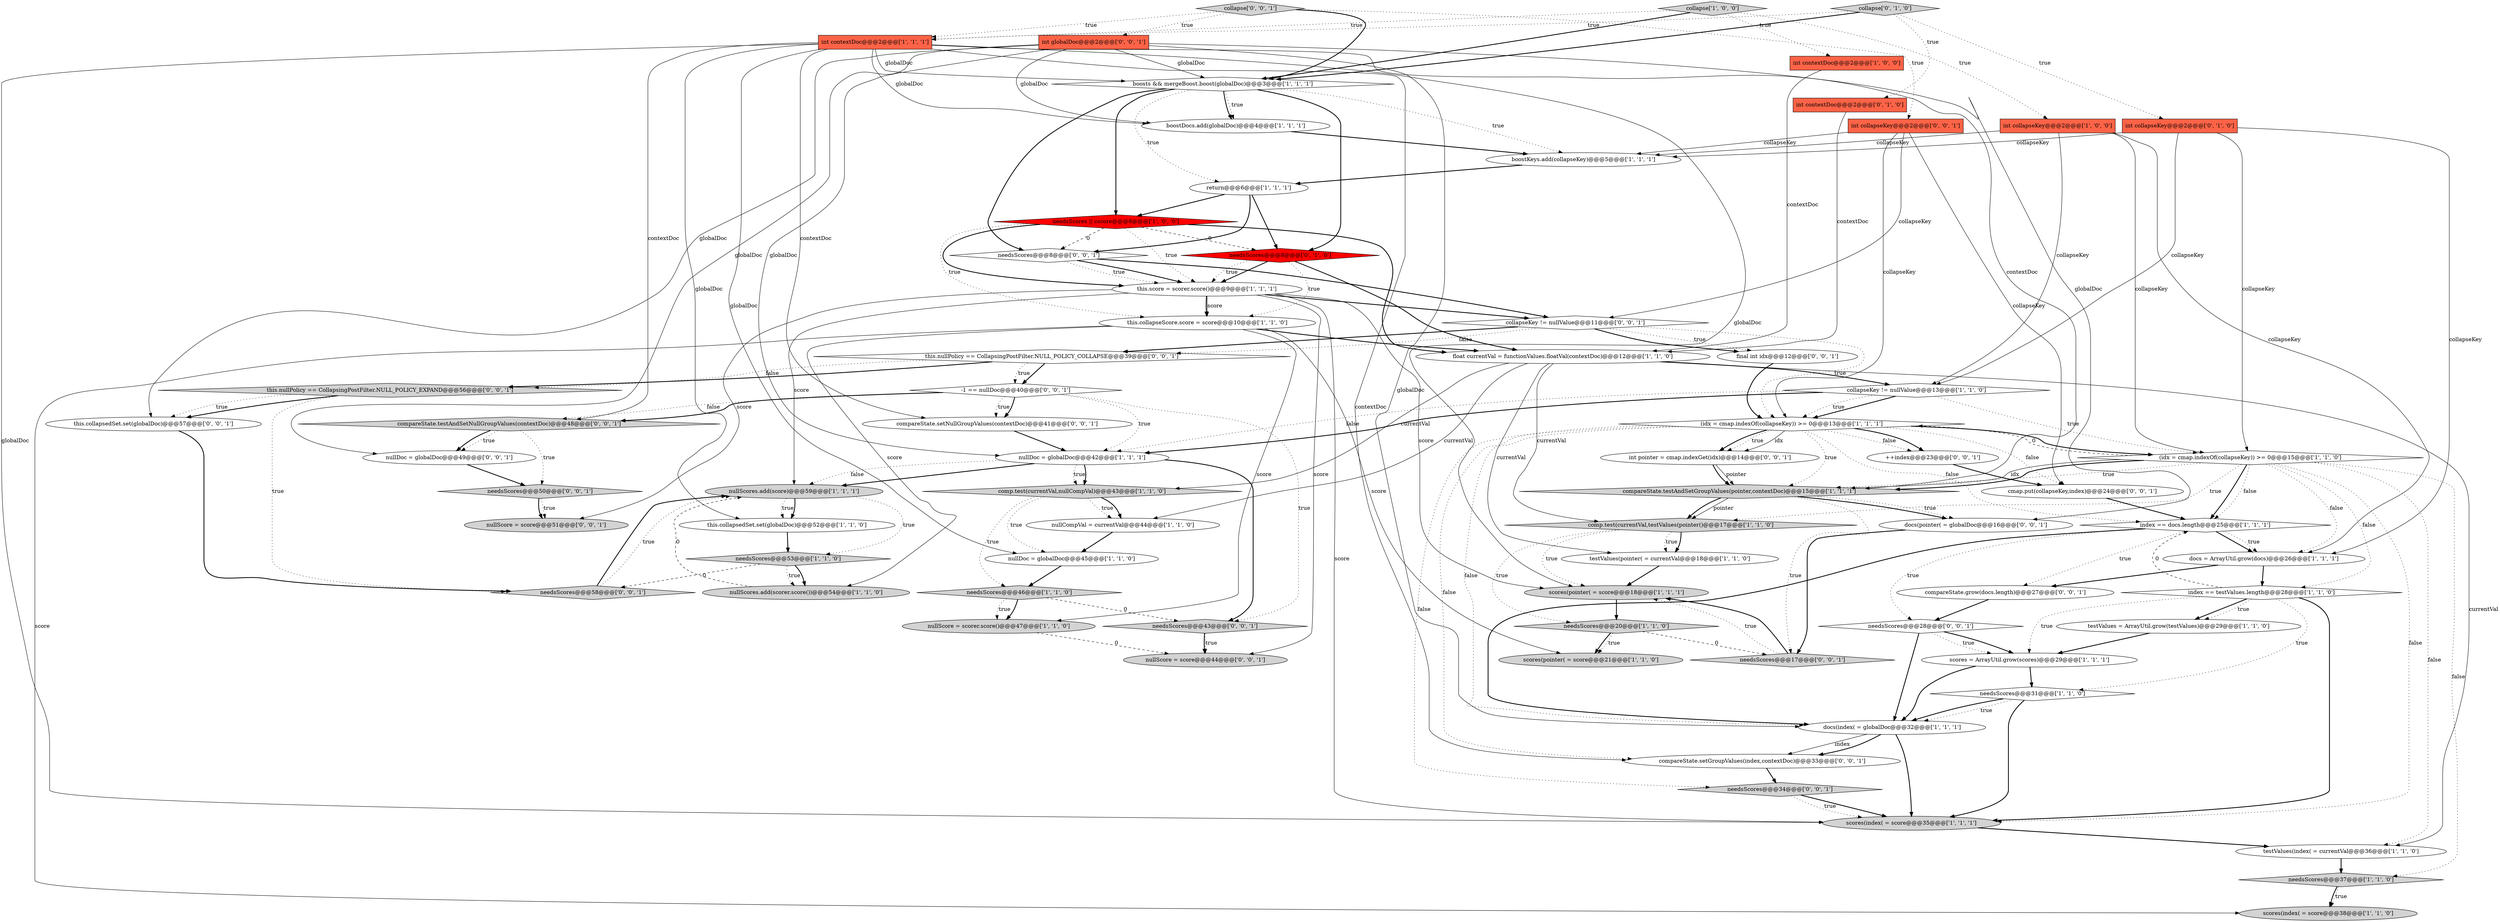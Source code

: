 digraph {
22 [style = filled, label = "comp.test(currentVal,testValues(pointer()@@@17@@@['1', '1', '0']", fillcolor = lightgray, shape = diamond image = "AAA0AAABBB1BBB"];
31 [style = filled, label = "docs = ArrayUtil.grow(docs)@@@26@@@['1', '1', '1']", fillcolor = white, shape = ellipse image = "AAA0AAABBB1BBB"];
57 [style = filled, label = "int collapseKey@@@2@@@['0', '0', '1']", fillcolor = tomato, shape = box image = "AAA0AAABBB3BBB"];
24 [style = filled, label = "scores(index( = score@@@38@@@['1', '1', '0']", fillcolor = lightgray, shape = ellipse image = "AAA0AAABBB1BBB"];
68 [style = filled, label = "needsScores@@@43@@@['0', '0', '1']", fillcolor = lightgray, shape = diamond image = "AAA0AAABBB3BBB"];
11 [style = filled, label = "compareState.testAndSetGroupValues(pointer,contextDoc)@@@15@@@['1', '1', '1']", fillcolor = lightgray, shape = diamond image = "AAA0AAABBB1BBB"];
42 [style = filled, label = "collapse['0', '1', '0']", fillcolor = lightgray, shape = diamond image = "AAA0AAABBB2BBB"];
10 [style = filled, label = "scores(pointer( = score@@@21@@@['1', '1', '0']", fillcolor = lightgray, shape = ellipse image = "AAA0AAABBB1BBB"];
54 [style = filled, label = "compareState.setNullGroupValues(contextDoc)@@@41@@@['0', '0', '1']", fillcolor = white, shape = ellipse image = "AAA0AAABBB3BBB"];
7 [style = filled, label = "this.collapseScore.score = score@@@10@@@['1', '1', '0']", fillcolor = white, shape = ellipse image = "AAA0AAABBB1BBB"];
65 [style = filled, label = "compareState.setGroupValues(index,contextDoc)@@@33@@@['0', '0', '1']", fillcolor = white, shape = ellipse image = "AAA0AAABBB3BBB"];
1 [style = filled, label = "comp.test(currentVal,nullCompVal)@@@43@@@['1', '1', '0']", fillcolor = lightgray, shape = diamond image = "AAA0AAABBB1BBB"];
59 [style = filled, label = "nullScore = score@@@44@@@['0', '0', '1']", fillcolor = lightgray, shape = ellipse image = "AAA0AAABBB3BBB"];
9 [style = filled, label = "testValues = ArrayUtil.grow(testValues)@@@29@@@['1', '1', '0']", fillcolor = white, shape = ellipse image = "AAA0AAABBB1BBB"];
27 [style = filled, label = "index == testValues.length@@@28@@@['1', '1', '0']", fillcolor = white, shape = diamond image = "AAA0AAABBB1BBB"];
44 [style = filled, label = "int contextDoc@@@2@@@['0', '1', '0']", fillcolor = tomato, shape = box image = "AAA0AAABBB2BBB"];
63 [style = filled, label = "this.nullPolicy == CollapsingPostFilter.NULL_POLICY_COLLAPSE@@@39@@@['0', '0', '1']", fillcolor = white, shape = diamond image = "AAA0AAABBB3BBB"];
39 [style = filled, label = "nullDoc = globalDoc@@@45@@@['1', '1', '0']", fillcolor = white, shape = ellipse image = "AAA0AAABBB1BBB"];
41 [style = filled, label = "needsScores@@@37@@@['1', '1', '0']", fillcolor = lightgray, shape = diamond image = "AAA0AAABBB1BBB"];
61 [style = filled, label = "this.collapsedSet.set(globalDoc)@@@57@@@['0', '0', '1']", fillcolor = white, shape = ellipse image = "AAA0AAABBB3BBB"];
33 [style = filled, label = "boostKeys.add(collapseKey)@@@5@@@['1', '1', '1']", fillcolor = white, shape = ellipse image = "AAA0AAABBB1BBB"];
60 [style = filled, label = "this.nullPolicy == CollapsingPostFilter.NULL_POLICY_EXPAND@@@56@@@['0', '0', '1']", fillcolor = lightgray, shape = diamond image = "AAA0AAABBB3BBB"];
0 [style = filled, label = "int contextDoc@@@2@@@['1', '0', '0']", fillcolor = tomato, shape = box image = "AAA0AAABBB1BBB"];
14 [style = filled, label = "int collapseKey@@@2@@@['1', '0', '0']", fillcolor = tomato, shape = box image = "AAA0AAABBB1BBB"];
55 [style = filled, label = "nullScore = score@@@51@@@['0', '0', '1']", fillcolor = lightgray, shape = ellipse image = "AAA0AAABBB3BBB"];
51 [style = filled, label = "-1 == nullDoc@@@40@@@['0', '0', '1']", fillcolor = white, shape = diamond image = "AAA0AAABBB3BBB"];
18 [style = filled, label = "scores(pointer( = score@@@18@@@['1', '1', '1']", fillcolor = lightgray, shape = ellipse image = "AAA0AAABBB1BBB"];
25 [style = filled, label = "needsScores@@@46@@@['1', '1', '0']", fillcolor = lightgray, shape = diamond image = "AAA0AAABBB1BBB"];
32 [style = filled, label = "needsScores@@@53@@@['1', '1', '0']", fillcolor = lightgray, shape = diamond image = "AAA0AAABBB1BBB"];
64 [style = filled, label = "compareState.grow(docs.length)@@@27@@@['0', '0', '1']", fillcolor = white, shape = ellipse image = "AAA0AAABBB3BBB"];
20 [style = filled, label = "collapseKey != nullValue@@@13@@@['1', '1', '0']", fillcolor = white, shape = diamond image = "AAA0AAABBB1BBB"];
56 [style = filled, label = "cmap.put(collapseKey,index)@@@24@@@['0', '0', '1']", fillcolor = white, shape = ellipse image = "AAA0AAABBB3BBB"];
67 [style = filled, label = "needsScores@@@8@@@['0', '0', '1']", fillcolor = white, shape = diamond image = "AAA0AAABBB3BBB"];
30 [style = filled, label = "scores(index( = score@@@35@@@['1', '1', '1']", fillcolor = lightgray, shape = ellipse image = "AAA0AAABBB1BBB"];
4 [style = filled, label = "this.collapsedSet.set(globalDoc)@@@52@@@['1', '1', '0']", fillcolor = white, shape = ellipse image = "AAA0AAABBB1BBB"];
12 [style = filled, label = "needsScores@@@20@@@['1', '1', '0']", fillcolor = lightgray, shape = diamond image = "AAA0AAABBB1BBB"];
29 [style = filled, label = "index == docs.length@@@25@@@['1', '1', '1']", fillcolor = white, shape = diamond image = "AAA0AAABBB1BBB"];
21 [style = filled, label = "docs(index( = globalDoc@@@32@@@['1', '1', '1']", fillcolor = white, shape = ellipse image = "AAA0AAABBB1BBB"];
34 [style = filled, label = "scores = ArrayUtil.grow(scores)@@@29@@@['1', '1', '1']", fillcolor = white, shape = ellipse image = "AAA0AAABBB1BBB"];
49 [style = filled, label = "int globalDoc@@@2@@@['0', '0', '1']", fillcolor = tomato, shape = box image = "AAA0AAABBB3BBB"];
72 [style = filled, label = "nullDoc = globalDoc@@@49@@@['0', '0', '1']", fillcolor = white, shape = ellipse image = "AAA0AAABBB3BBB"];
23 [style = filled, label = "testValues(index( = currentVal@@@36@@@['1', '1', '0']", fillcolor = white, shape = ellipse image = "AAA0AAABBB1BBB"];
13 [style = filled, label = "testValues(pointer( = currentVal@@@18@@@['1', '1', '0']", fillcolor = white, shape = ellipse image = "AAA0AAABBB1BBB"];
8 [style = filled, label = "float currentVal = functionValues.floatVal(contextDoc)@@@12@@@['1', '1', '0']", fillcolor = white, shape = ellipse image = "AAA0AAABBB1BBB"];
46 [style = filled, label = "needsScores@@@17@@@['0', '0', '1']", fillcolor = lightgray, shape = diamond image = "AAA0AAABBB3BBB"];
66 [style = filled, label = "needsScores@@@50@@@['0', '0', '1']", fillcolor = lightgray, shape = diamond image = "AAA0AAABBB3BBB"];
3 [style = filled, label = "(idx = cmap.indexOf(collapseKey)) >= 0@@@13@@@['1', '1', '1']", fillcolor = white, shape = diamond image = "AAA0AAABBB1BBB"];
47 [style = filled, label = "needsScores@@@34@@@['0', '0', '1']", fillcolor = lightgray, shape = diamond image = "AAA0AAABBB3BBB"];
69 [style = filled, label = "collapse['0', '0', '1']", fillcolor = lightgray, shape = diamond image = "AAA0AAABBB3BBB"];
16 [style = filled, label = "(idx = cmap.indexOf(collapseKey)) >= 0@@@15@@@['1', '1', '0']", fillcolor = white, shape = diamond image = "AAA0AAABBB1BBB"];
28 [style = filled, label = "nullScores.add(scorer.score())@@@54@@@['1', '1', '0']", fillcolor = lightgray, shape = ellipse image = "AAA0AAABBB1BBB"];
70 [style = filled, label = "final int idx@@@12@@@['0', '0', '1']", fillcolor = white, shape = ellipse image = "AAA0AAABBB3BBB"];
6 [style = filled, label = "needsScores || cscore@@@8@@@['1', '0', '0']", fillcolor = red, shape = diamond image = "AAA1AAABBB1BBB"];
48 [style = filled, label = "docs(pointer( = globalDoc@@@16@@@['0', '0', '1']", fillcolor = white, shape = ellipse image = "AAA0AAABBB3BBB"];
50 [style = filled, label = "int pointer = cmap.indexGet(idx)@@@14@@@['0', '0', '1']", fillcolor = white, shape = ellipse image = "AAA0AAABBB3BBB"];
43 [style = filled, label = "needsScores@@@8@@@['0', '1', '0']", fillcolor = red, shape = diamond image = "AAA1AAABBB2BBB"];
17 [style = filled, label = "nullDoc = globalDoc@@@42@@@['1', '1', '1']", fillcolor = white, shape = ellipse image = "AAA0AAABBB1BBB"];
19 [style = filled, label = "nullScores.add(score)@@@59@@@['1', '1', '1']", fillcolor = lightgray, shape = ellipse image = "AAA0AAABBB1BBB"];
40 [style = filled, label = "this.score = scorer.score()@@@9@@@['1', '1', '1']", fillcolor = white, shape = ellipse image = "AAA0AAABBB1BBB"];
58 [style = filled, label = "collapseKey != nullValue@@@11@@@['0', '0', '1']", fillcolor = white, shape = diamond image = "AAA0AAABBB3BBB"];
15 [style = filled, label = "collapse['1', '0', '0']", fillcolor = lightgray, shape = diamond image = "AAA0AAABBB1BBB"];
36 [style = filled, label = "nullScore = scorer.score()@@@47@@@['1', '1', '0']", fillcolor = lightgray, shape = ellipse image = "AAA0AAABBB1BBB"];
71 [style = filled, label = "compareState.testAndSetNullGroupValues(contextDoc)@@@48@@@['0', '0', '1']", fillcolor = lightgray, shape = diamond image = "AAA0AAABBB3BBB"];
26 [style = filled, label = "boostDocs.add(globalDoc)@@@4@@@['1', '1', '1']", fillcolor = white, shape = ellipse image = "AAA0AAABBB1BBB"];
37 [style = filled, label = "int contextDoc@@@2@@@['1', '1', '1']", fillcolor = tomato, shape = box image = "AAA0AAABBB1BBB"];
2 [style = filled, label = "boosts && mergeBoost.boost(globalDoc)@@@3@@@['1', '1', '1']", fillcolor = white, shape = diamond image = "AAA0AAABBB1BBB"];
38 [style = filled, label = "needsScores@@@31@@@['1', '1', '0']", fillcolor = white, shape = diamond image = "AAA0AAABBB1BBB"];
35 [style = filled, label = "nullCompVal = currentVal@@@44@@@['1', '1', '0']", fillcolor = white, shape = ellipse image = "AAA0AAABBB1BBB"];
5 [style = filled, label = "return@@@6@@@['1', '1', '1']", fillcolor = white, shape = ellipse image = "AAA0AAABBB1BBB"];
53 [style = filled, label = "++index@@@23@@@['0', '0', '1']", fillcolor = white, shape = ellipse image = "AAA0AAABBB3BBB"];
62 [style = filled, label = "needsScores@@@28@@@['0', '0', '1']", fillcolor = white, shape = diamond image = "AAA0AAABBB3BBB"];
45 [style = filled, label = "int collapseKey@@@2@@@['0', '1', '0']", fillcolor = tomato, shape = box image = "AAA0AAABBB2BBB"];
52 [style = filled, label = "needsScores@@@58@@@['0', '0', '1']", fillcolor = lightgray, shape = diamond image = "AAA0AAABBB3BBB"];
56->29 [style = bold, label=""];
1->39 [style = dotted, label="true"];
32->28 [style = dotted, label="true"];
2->26 [style = bold, label=""];
65->47 [style = bold, label=""];
67->40 [style = dotted, label="true"];
70->3 [style = bold, label=""];
2->6 [style = bold, label=""];
17->1 [style = dotted, label="true"];
27->9 [style = bold, label=""];
40->19 [style = solid, label="score"];
57->33 [style = solid, label="collapseKey"];
20->17 [style = dotted, label="false"];
6->67 [style = dashed, label="0"];
37->2 [style = solid, label="globalDoc"];
37->65 [style = solid, label="contextDoc"];
69->49 [style = dotted, label="true"];
21->30 [style = bold, label=""];
40->30 [style = solid, label="score"];
16->23 [style = dotted, label="false"];
68->59 [style = dotted, label="true"];
8->22 [style = solid, label="currentVal"];
7->8 [style = bold, label=""];
3->16 [style = bold, label=""];
2->67 [style = bold, label=""];
45->20 [style = solid, label="collapseKey"];
43->40 [style = bold, label=""];
0->8 [style = solid, label="contextDoc"];
38->21 [style = dotted, label="true"];
12->10 [style = bold, label=""];
38->30 [style = bold, label=""];
8->20 [style = bold, label=""];
27->9 [style = dotted, label="true"];
43->8 [style = bold, label=""];
49->2 [style = solid, label="globalDoc"];
40->58 [style = bold, label=""];
58->63 [style = dotted, label="false"];
12->46 [style = dashed, label="0"];
46->18 [style = dotted, label="true"];
51->54 [style = dotted, label="true"];
67->58 [style = bold, label=""];
36->59 [style = dashed, label="0"];
3->29 [style = dotted, label="false"];
58->3 [style = dotted, label="true"];
22->13 [style = bold, label=""];
63->60 [style = dotted, label="false"];
51->71 [style = bold, label=""];
11->46 [style = dotted, label="true"];
7->24 [style = solid, label="score"];
1->35 [style = dotted, label="true"];
3->53 [style = dotted, label="false"];
3->50 [style = solid, label="idx"];
42->2 [style = bold, label=""];
71->72 [style = dotted, label="true"];
11->48 [style = bold, label=""];
63->51 [style = bold, label=""];
51->54 [style = bold, label=""];
25->36 [style = bold, label=""];
27->30 [style = bold, label=""];
16->29 [style = bold, label=""];
61->52 [style = bold, label=""];
16->31 [style = dotted, label="false"];
18->12 [style = bold, label=""];
8->13 [style = solid, label="currentVal"];
54->17 [style = bold, label=""];
41->24 [style = dotted, label="true"];
17->68 [style = bold, label=""];
1->35 [style = bold, label=""];
40->18 [style = solid, label="score"];
20->3 [style = bold, label=""];
58->70 [style = bold, label=""];
15->14 [style = dotted, label="true"];
28->19 [style = dashed, label="0"];
7->10 [style = solid, label="score"];
52->19 [style = bold, label=""];
3->53 [style = bold, label=""];
16->30 [style = dotted, label="false"];
60->52 [style = dotted, label="true"];
58->63 [style = bold, label=""];
49->17 [style = solid, label="globalDoc"];
50->11 [style = solid, label="pointer"];
21->65 [style = solid, label="index"];
14->33 [style = solid, label="collapseKey"];
7->28 [style = solid, label="score"];
21->65 [style = bold, label=""];
5->6 [style = bold, label=""];
12->10 [style = dotted, label="true"];
31->27 [style = bold, label=""];
19->4 [style = dotted, label="true"];
22->13 [style = dotted, label="true"];
49->21 [style = solid, label="globalDoc"];
6->7 [style = dotted, label="true"];
58->70 [style = dotted, label="true"];
57->56 [style = solid, label="collapseKey"];
20->3 [style = dotted, label="true"];
14->20 [style = solid, label="collapseKey"];
16->41 [style = dotted, label="false"];
53->56 [style = bold, label=""];
40->7 [style = solid, label="score"];
51->17 [style = dotted, label="true"];
34->38 [style = bold, label=""];
39->25 [style = bold, label=""];
42->45 [style = dotted, label="true"];
16->11 [style = dotted, label="true"];
3->56 [style = dotted, label="false"];
14->16 [style = solid, label="collapseKey"];
37->54 [style = solid, label="contextDoc"];
13->18 [style = bold, label=""];
2->43 [style = bold, label=""];
11->22 [style = solid, label="pointer"];
40->55 [style = solid, label="score"];
6->40 [style = dotted, label="true"];
71->66 [style = dotted, label="true"];
8->23 [style = solid, label="currentVal"];
16->29 [style = dotted, label="false"];
51->68 [style = dotted, label="true"];
22->18 [style = dotted, label="true"];
69->37 [style = dotted, label="true"];
17->1 [style = bold, label=""];
42->44 [style = dotted, label="true"];
67->40 [style = bold, label=""];
45->16 [style = solid, label="collapseKey"];
32->52 [style = dashed, label="0"];
35->39 [style = bold, label=""];
29->62 [style = dotted, label="true"];
16->27 [style = dotted, label="false"];
27->38 [style = dotted, label="true"];
33->5 [style = bold, label=""];
23->41 [style = bold, label=""];
69->2 [style = bold, label=""];
46->18 [style = bold, label=""];
15->0 [style = dotted, label="true"];
29->21 [style = bold, label=""];
52->19 [style = dotted, label="true"];
51->71 [style = dotted, label="false"];
48->46 [style = bold, label=""];
71->72 [style = bold, label=""];
49->61 [style = solid, label="globalDoc"];
69->57 [style = dotted, label="true"];
27->29 [style = dashed, label="0"];
64->62 [style = bold, label=""];
5->67 [style = bold, label=""];
63->60 [style = bold, label=""];
60->61 [style = bold, label=""];
66->55 [style = bold, label=""];
49->72 [style = solid, label="globalDoc"];
16->11 [style = solid, label="idx"];
45->33 [style = solid, label="collapseKey"];
25->36 [style = dotted, label="true"];
62->21 [style = bold, label=""];
11->22 [style = bold, label=""];
62->34 [style = bold, label=""];
43->40 [style = dotted, label="true"];
2->26 [style = dotted, label="true"];
15->37 [style = dotted, label="true"];
3->65 [style = dotted, label="false"];
63->51 [style = dotted, label="true"];
60->61 [style = dotted, label="true"];
2->5 [style = dotted, label="true"];
37->11 [style = solid, label="contextDoc"];
34->21 [style = bold, label=""];
37->39 [style = solid, label="globalDoc"];
3->50 [style = bold, label=""];
3->11 [style = dotted, label="true"];
15->2 [style = bold, label=""];
1->25 [style = dotted, label="true"];
20->17 [style = bold, label=""];
16->11 [style = bold, label=""];
3->50 [style = dotted, label="true"];
49->48 [style = solid, label="globalDoc"];
41->24 [style = bold, label=""];
27->34 [style = dotted, label="true"];
14->31 [style = solid, label="collapseKey"];
6->43 [style = dashed, label="0"];
29->31 [style = bold, label=""];
3->47 [style = dotted, label="false"];
9->34 [style = bold, label=""];
30->23 [style = bold, label=""];
16->3 [style = dashed, label="0"];
37->18 [style = solid, label="globalDoc"];
17->19 [style = dotted, label="false"];
11->48 [style = dotted, label="true"];
62->34 [style = dotted, label="true"];
7->36 [style = solid, label="score"];
44->8 [style = solid, label="contextDoc"];
16->22 [style = dotted, label="true"];
17->19 [style = bold, label=""];
22->12 [style = dotted, label="true"];
47->30 [style = bold, label=""];
5->43 [style = bold, label=""];
47->30 [style = dotted, label="true"];
8->1 [style = solid, label="currentVal"];
37->26 [style = solid, label="globalDoc"];
40->7 [style = bold, label=""];
49->26 [style = solid, label="globalDoc"];
2->33 [style = dotted, label="true"];
50->11 [style = bold, label=""];
29->64 [style = dotted, label="true"];
57->3 [style = solid, label="collapseKey"];
6->40 [style = bold, label=""];
19->32 [style = dotted, label="true"];
6->8 [style = bold, label=""];
68->59 [style = bold, label=""];
45->31 [style = solid, label="collapseKey"];
25->68 [style = dashed, label="0"];
40->59 [style = solid, label="score"];
43->7 [style = dotted, label="true"];
38->21 [style = bold, label=""];
37->30 [style = solid, label="globalDoc"];
37->4 [style = solid, label="globalDoc"];
31->64 [style = bold, label=""];
72->66 [style = bold, label=""];
19->4 [style = bold, label=""];
3->21 [style = dotted, label="false"];
37->71 [style = solid, label="contextDoc"];
26->33 [style = bold, label=""];
32->28 [style = bold, label=""];
8->35 [style = solid, label="currentVal"];
4->32 [style = bold, label=""];
42->37 [style = dotted, label="true"];
20->16 [style = dotted, label="true"];
66->55 [style = dotted, label="true"];
29->31 [style = dotted, label="true"];
57->58 [style = solid, label="collapseKey"];
}
